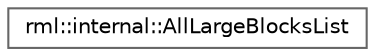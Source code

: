 digraph "类继承关系图"
{
 // LATEX_PDF_SIZE
  bgcolor="transparent";
  edge [fontname=Helvetica,fontsize=10,labelfontname=Helvetica,labelfontsize=10];
  node [fontname=Helvetica,fontsize=10,shape=box,height=0.2,width=0.4];
  rankdir="LR";
  Node0 [id="Node000000",label="rml::internal::AllLargeBlocksList",height=0.2,width=0.4,color="grey40", fillcolor="white", style="filled",URL="$classrml_1_1internal_1_1_all_large_blocks_list.html",tooltip=" "];
}
